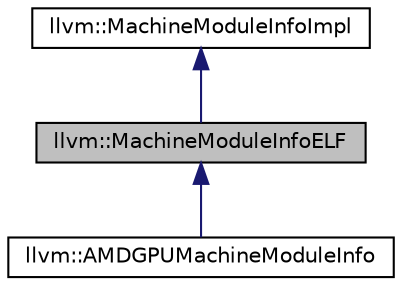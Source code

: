 digraph "llvm::MachineModuleInfoELF"
{
 // LATEX_PDF_SIZE
  bgcolor="transparent";
  edge [fontname="Helvetica",fontsize="10",labelfontname="Helvetica",labelfontsize="10"];
  node [fontname="Helvetica",fontsize="10",shape="box"];
  Node1 [label="llvm::MachineModuleInfoELF",height=0.2,width=0.4,color="black", fillcolor="grey75", style="filled", fontcolor="black",tooltip="MachineModuleInfoELF - This is a MachineModuleInfoImpl implementation for ELF targets."];
  Node2 -> Node1 [dir="back",color="midnightblue",fontsize="10",style="solid",fontname="Helvetica"];
  Node2 [label="llvm::MachineModuleInfoImpl",height=0.2,width=0.4,color="black",URL="$classllvm_1_1MachineModuleInfoImpl.html",tooltip="This class can be derived from and used by targets to hold private target-specific information for ea..."];
  Node1 -> Node3 [dir="back",color="midnightblue",fontsize="10",style="solid",fontname="Helvetica"];
  Node3 [label="llvm::AMDGPUMachineModuleInfo",height=0.2,width=0.4,color="black",URL="$classllvm_1_1AMDGPUMachineModuleInfo.html",tooltip=" "];
}
